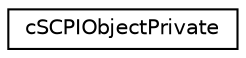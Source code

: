 digraph G
{
  edge [fontname="Helvetica",fontsize="10",labelfontname="Helvetica",labelfontsize="10"];
  node [fontname="Helvetica",fontsize="10",shape=record];
  rankdir="LR";
  Node1 [label="cSCPIObjectPrivate",height=0.2,width=0.4,color="black", fillcolor="white", style="filled",URL="$classc_s_c_p_i_object_private.html",tooltip="Holds the data for cSCPIObject."];
}
